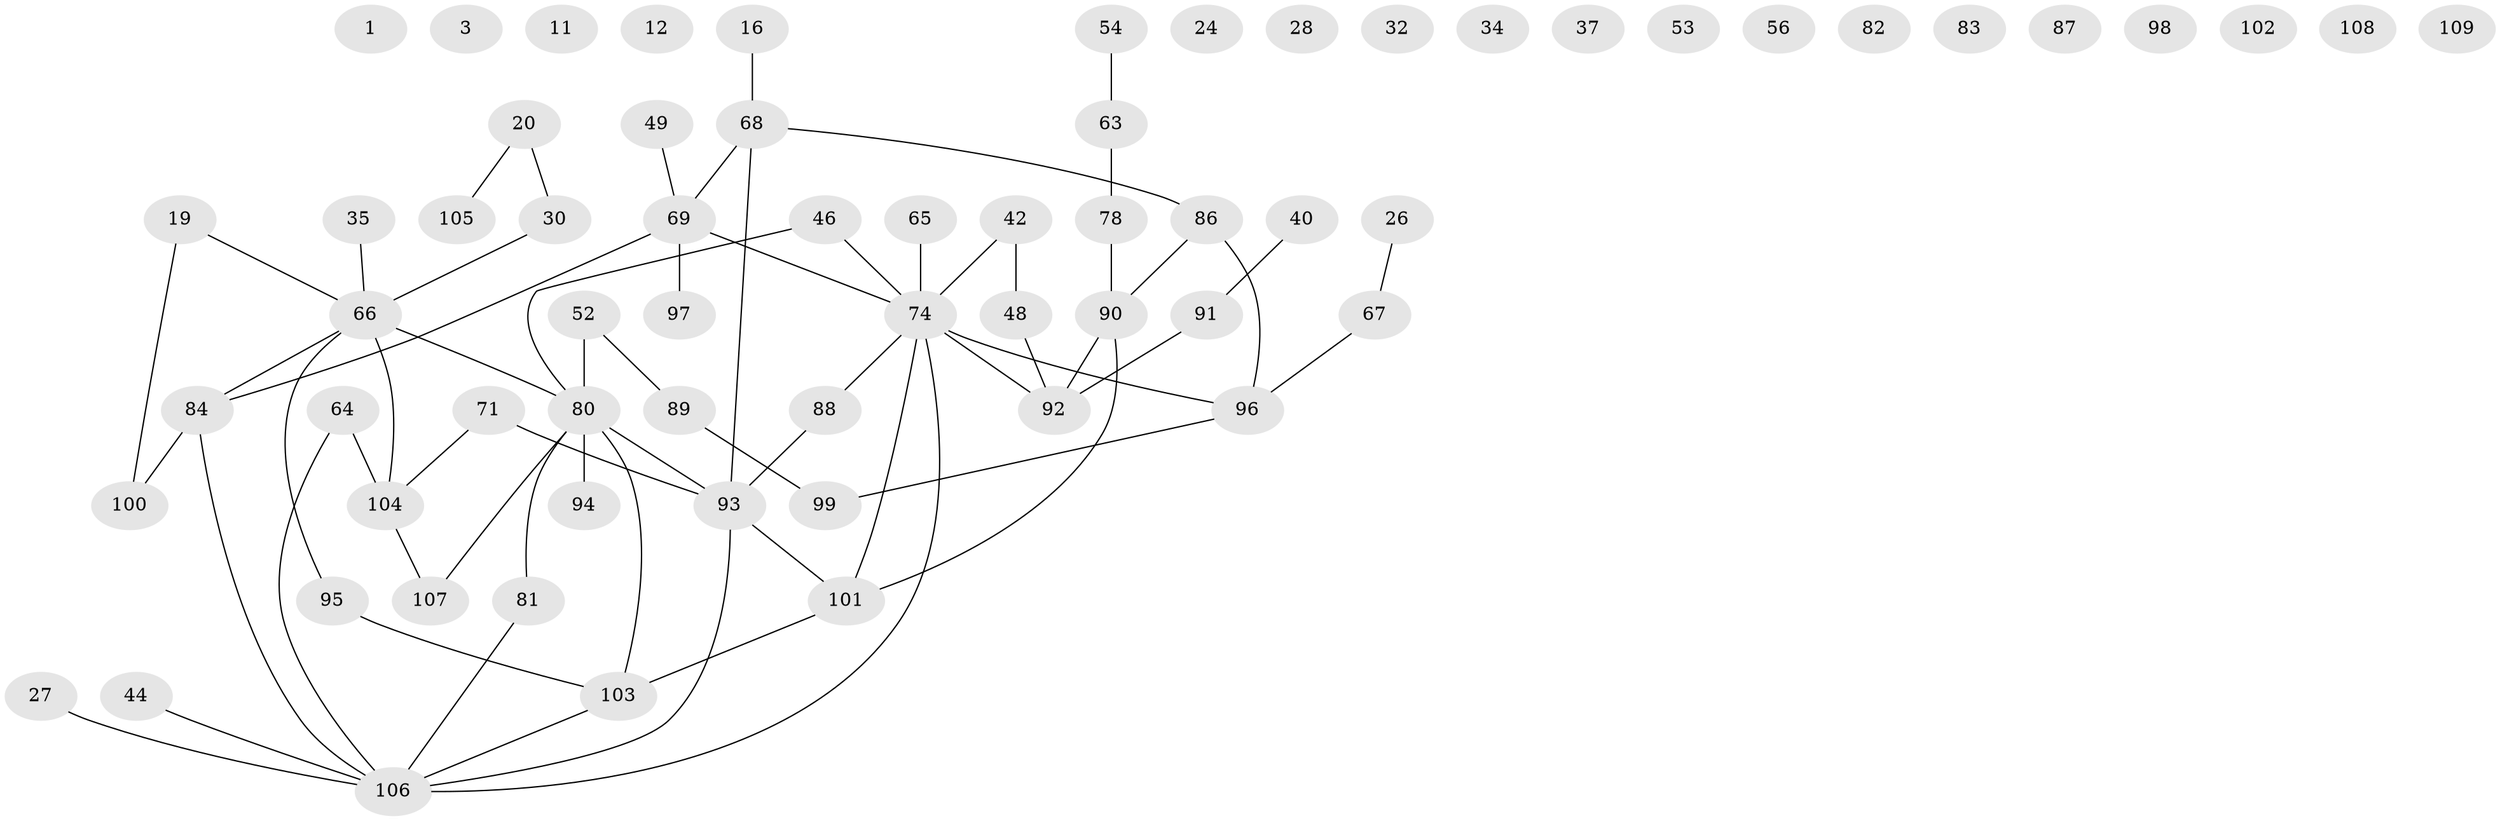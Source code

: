 // original degree distribution, {0: 0.1651376146788991, 4: 0.12844036697247707, 1: 0.21100917431192662, 2: 0.24770642201834864, 5: 0.05504587155963303, 3: 0.1743119266055046, 6: 0.01834862385321101}
// Generated by graph-tools (version 1.1) at 2025/42/03/04/25 21:42:20]
// undirected, 65 vertices, 65 edges
graph export_dot {
graph [start="1"]
  node [color=gray90,style=filled];
  1;
  3;
  11;
  12;
  16;
  19;
  20;
  24;
  26;
  27;
  28;
  30;
  32;
  34;
  35;
  37;
  40;
  42 [super="+39"];
  44;
  46;
  48 [super="+23"];
  49;
  52;
  53;
  54;
  56;
  63;
  64 [super="+41"];
  65;
  66 [super="+36"];
  67;
  68;
  69;
  71;
  74 [super="+17+72"];
  78 [super="+13"];
  80 [super="+62"];
  81;
  82;
  83;
  84 [super="+31+77+75"];
  86 [super="+33"];
  87;
  88 [super="+10+60"];
  89;
  90 [super="+73+6"];
  91;
  92 [super="+79"];
  93 [super="+57"];
  94;
  95;
  96 [super="+18+85"];
  97;
  98;
  99 [super="+43"];
  100;
  101 [super="+5+59"];
  102;
  103 [super="+8"];
  104;
  105;
  106 [super="+9+76"];
  107 [super="+4"];
  108;
  109;
  16 -- 68;
  19 -- 66;
  19 -- 100;
  20 -- 30;
  20 -- 105;
  26 -- 67;
  27 -- 106;
  30 -- 66;
  35 -- 66;
  40 -- 91;
  42 -- 48;
  42 -- 74;
  44 -- 106;
  46 -- 80;
  46 -- 74;
  48 -- 92;
  49 -- 69;
  52 -- 89;
  52 -- 80;
  54 -- 63;
  63 -- 78;
  64 -- 104;
  64 -- 106 [weight=2];
  65 -- 74;
  66 -- 80 [weight=2];
  66 -- 95;
  66 -- 104;
  66 -- 84;
  67 -- 96;
  68 -- 69;
  68 -- 93 [weight=2];
  68 -- 86;
  69 -- 84;
  69 -- 97;
  69 -- 74;
  71 -- 93;
  71 -- 104;
  74 -- 96 [weight=2];
  74 -- 88;
  74 -- 106 [weight=2];
  74 -- 92 [weight=2];
  74 -- 101;
  78 -- 90;
  80 -- 93;
  80 -- 81;
  80 -- 107;
  80 -- 94;
  80 -- 103;
  81 -- 106;
  84 -- 106;
  84 -- 100;
  86 -- 96 [weight=2];
  86 -- 90;
  88 -- 93;
  89 -- 99;
  90 -- 92;
  90 -- 101;
  91 -- 92;
  93 -- 106;
  93 -- 101;
  95 -- 103;
  96 -- 99;
  101 -- 103;
  103 -- 106;
  104 -- 107;
}
